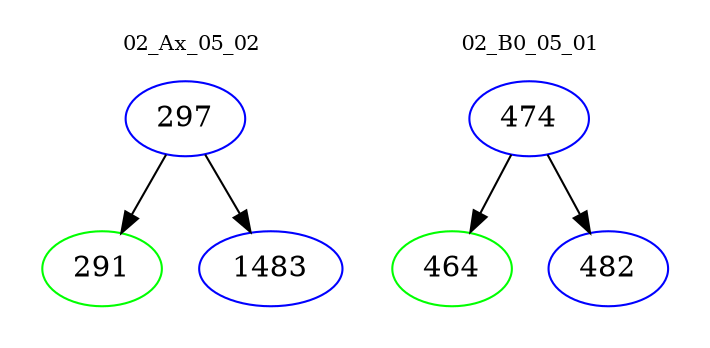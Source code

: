digraph{
subgraph cluster_0 {
color = white
label = "02_Ax_05_02";
fontsize=10;
T0_297 [label="297", color="blue"]
T0_297 -> T0_291 [color="black"]
T0_291 [label="291", color="green"]
T0_297 -> T0_1483 [color="black"]
T0_1483 [label="1483", color="blue"]
}
subgraph cluster_1 {
color = white
label = "02_B0_05_01";
fontsize=10;
T1_474 [label="474", color="blue"]
T1_474 -> T1_464 [color="black"]
T1_464 [label="464", color="green"]
T1_474 -> T1_482 [color="black"]
T1_482 [label="482", color="blue"]
}
}

